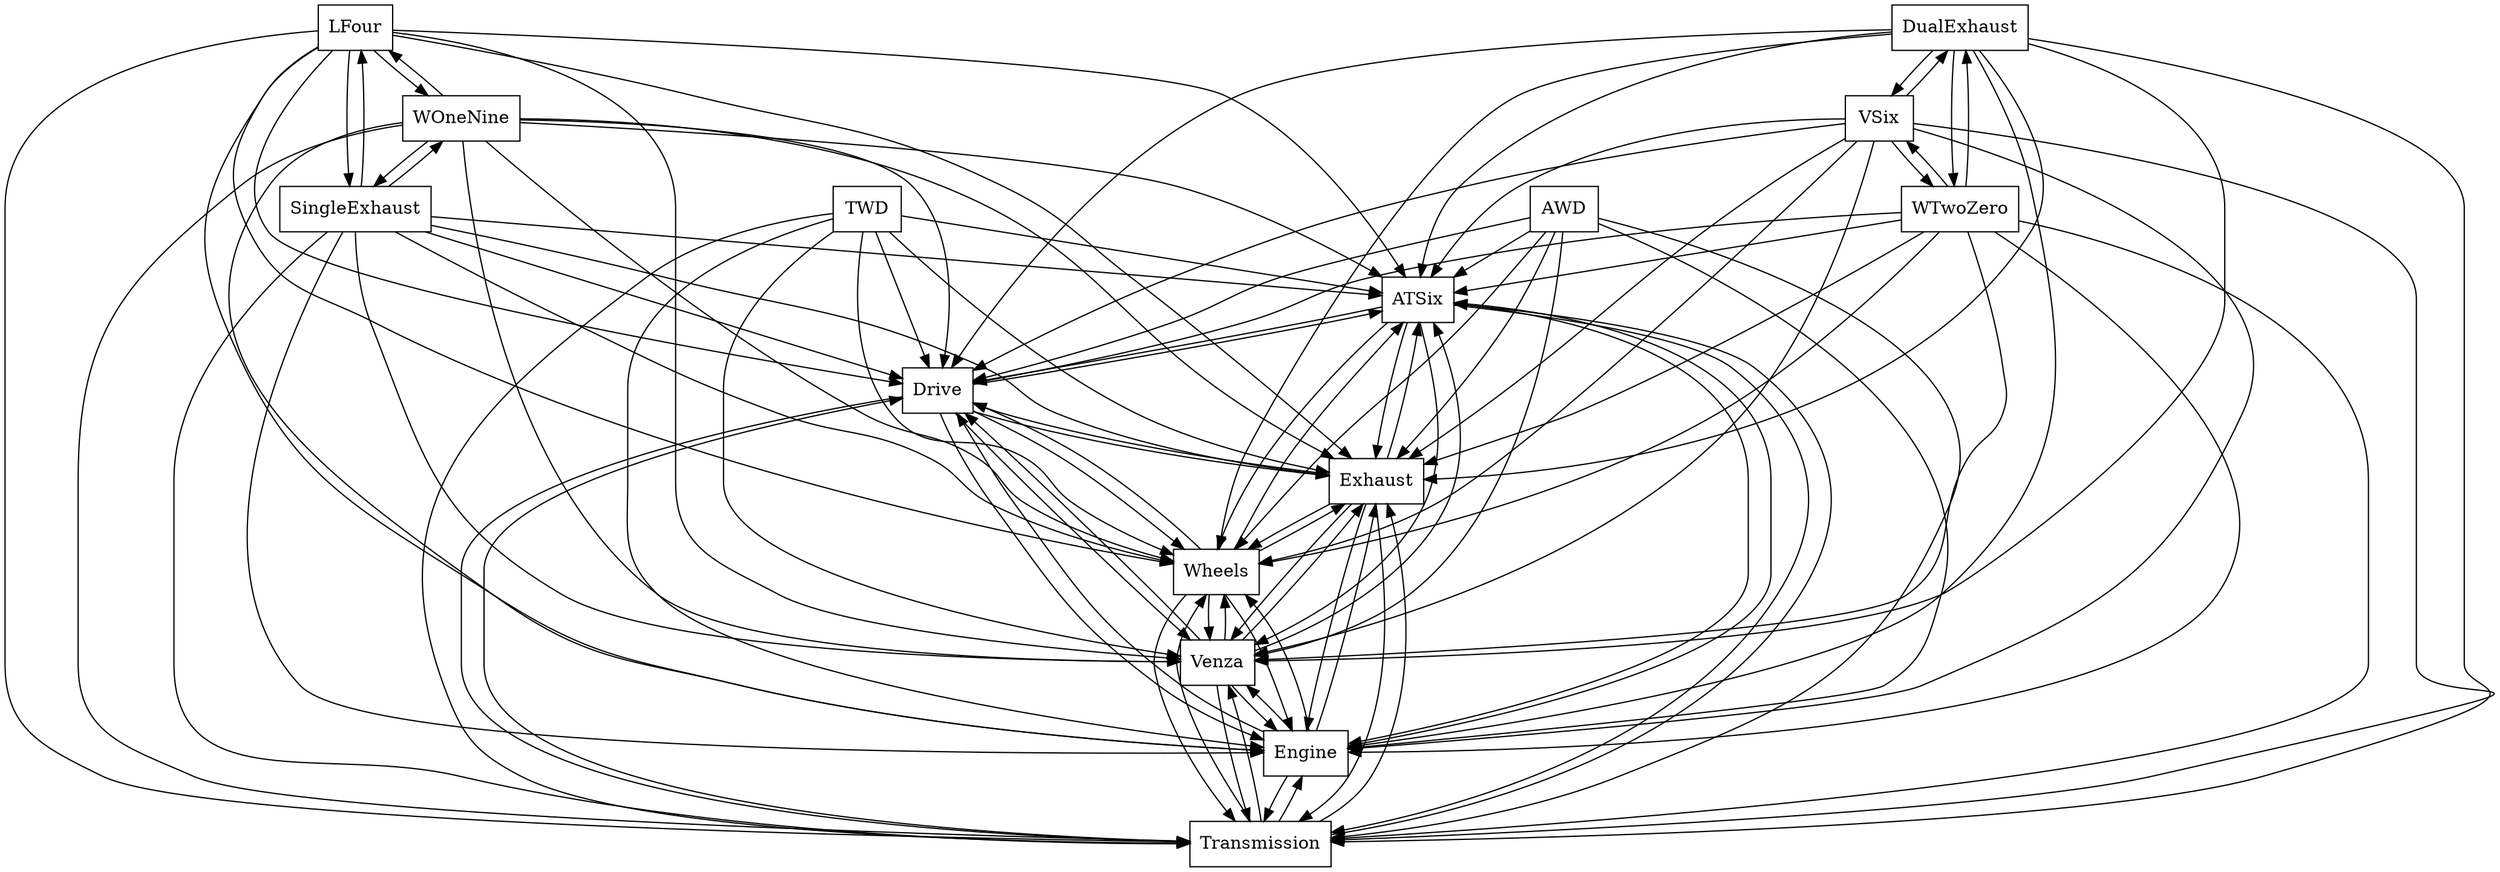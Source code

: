 digraph{
graph [rankdir=TB];
node [shape=box];
edge [arrowhead=normal];
0[label="ATSix",]
1[label="LFour",]
2[label="Drive",]
3[label="Transmission",]
4[label="DualExhaust",]
5[label="WOneNine",]
6[label="SingleExhaust",]
7[label="Engine",]
8[label="AWD",]
9[label="VSix",]
10[label="Venza",]
11[label="Wheels",]
12[label="TWD",]
13[label="WTwoZero",]
14[label="Exhaust",]
0->2[label="",]
0->3[label="",]
0->7[label="",]
0->10[label="",]
0->11[label="",]
0->14[label="",]
1->0[label="",]
1->2[label="",]
1->3[label="",]
1->5[label="",]
1->6[label="",]
1->7[label="",]
1->10[label="",]
1->11[label="",]
1->14[label="",]
2->0[label="",]
2->3[label="",]
2->7[label="",]
2->10[label="",]
2->11[label="",]
2->14[label="",]
3->0[label="",]
3->2[label="",]
3->7[label="",]
3->10[label="",]
3->11[label="",]
3->14[label="",]
4->0[label="",]
4->2[label="",]
4->3[label="",]
4->7[label="",]
4->9[label="",]
4->10[label="",]
4->11[label="",]
4->13[label="",]
4->14[label="",]
5->0[label="",]
5->1[label="",]
5->2[label="",]
5->3[label="",]
5->6[label="",]
5->7[label="",]
5->10[label="",]
5->11[label="",]
5->14[label="",]
6->0[label="",]
6->1[label="",]
6->2[label="",]
6->3[label="",]
6->5[label="",]
6->7[label="",]
6->10[label="",]
6->11[label="",]
6->14[label="",]
7->0[label="",]
7->2[label="",]
7->3[label="",]
7->10[label="",]
7->11[label="",]
7->14[label="",]
8->0[label="",]
8->2[label="",]
8->3[label="",]
8->7[label="",]
8->10[label="",]
8->11[label="",]
8->14[label="",]
9->0[label="",]
9->2[label="",]
9->3[label="",]
9->4[label="",]
9->7[label="",]
9->10[label="",]
9->11[label="",]
9->13[label="",]
9->14[label="",]
10->0[label="",]
10->2[label="",]
10->3[label="",]
10->7[label="",]
10->11[label="",]
10->14[label="",]
11->0[label="",]
11->2[label="",]
11->3[label="",]
11->7[label="",]
11->10[label="",]
11->14[label="",]
12->0[label="",]
12->2[label="",]
12->3[label="",]
12->7[label="",]
12->10[label="",]
12->11[label="",]
12->14[label="",]
13->0[label="",]
13->2[label="",]
13->3[label="",]
13->4[label="",]
13->7[label="",]
13->9[label="",]
13->10[label="",]
13->11[label="",]
13->14[label="",]
14->0[label="",]
14->2[label="",]
14->3[label="",]
14->7[label="",]
14->10[label="",]
14->11[label="",]
}

